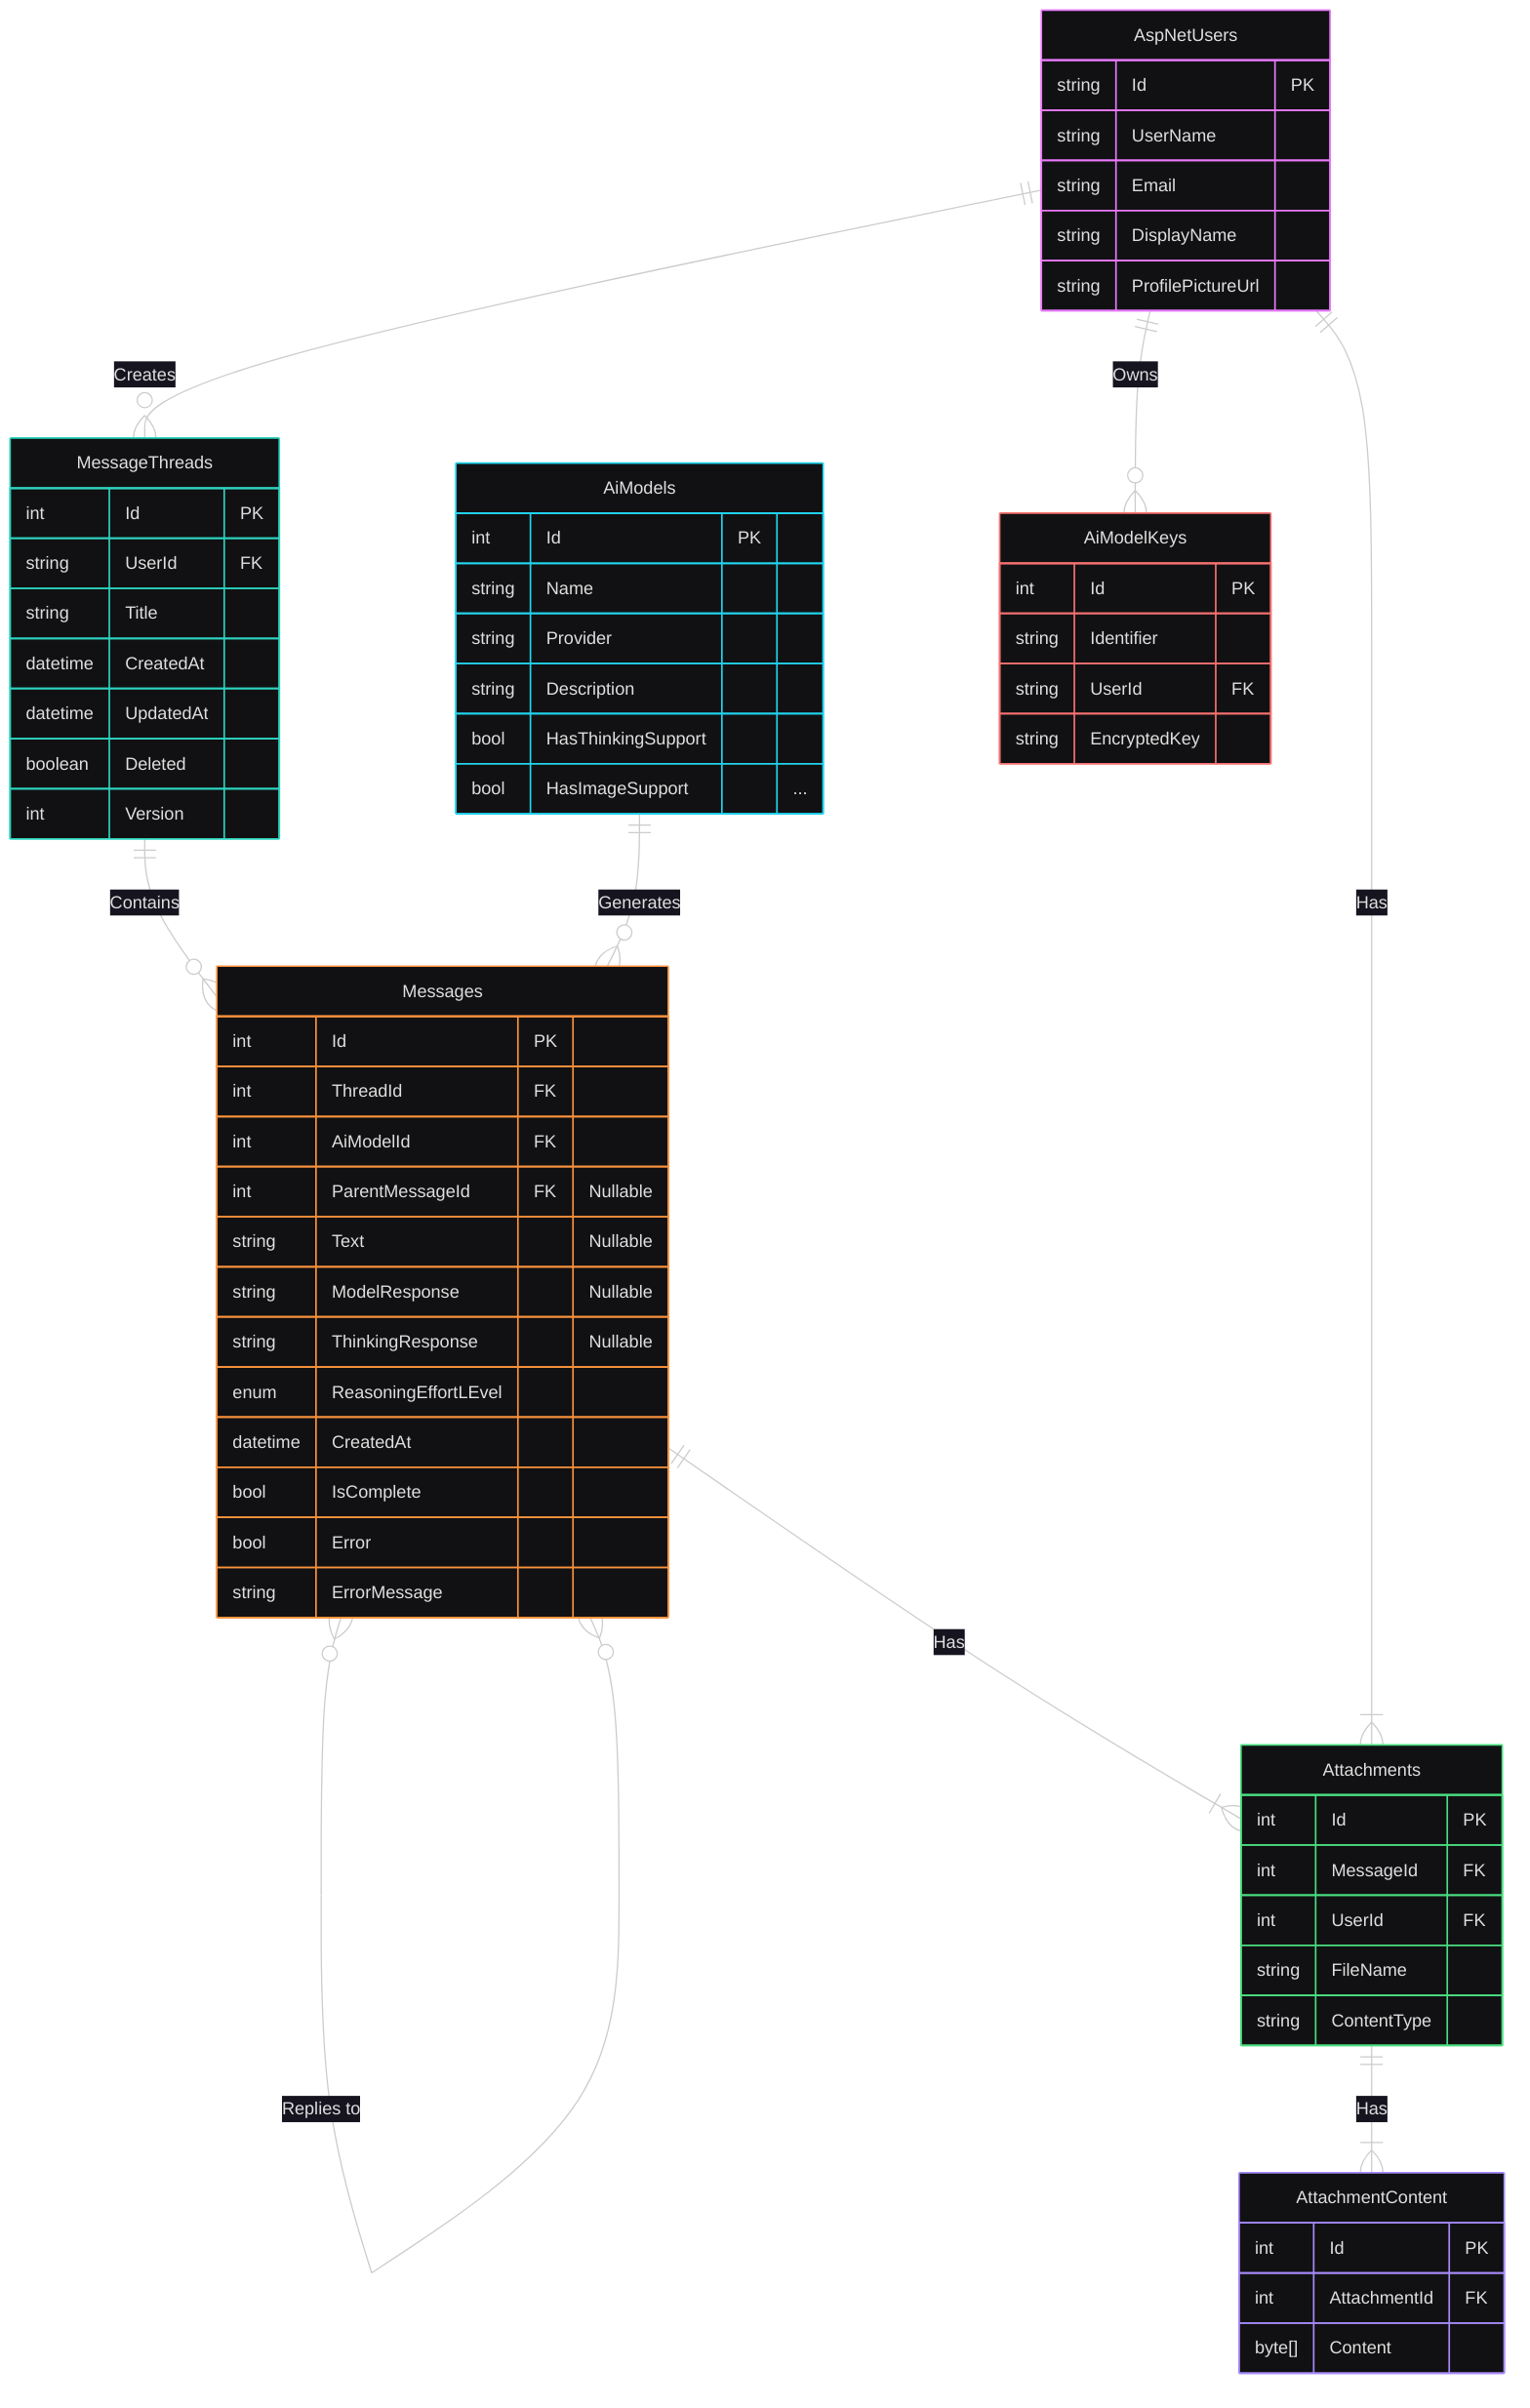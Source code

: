 ---
config:
  theme: redux-dark-color
---
erDiagram
    "AspNetUsers" {
        string Id PK
        string UserName
        string Email
        string DisplayName
        string ProfilePictureUrl
    }
    "MessageThreads" {
        int Id PK
        string UserId FK
        string Title
        datetime CreatedAt
        datetime UpdatedAt
        boolean Deleted
        int Version
    }
    "Messages" {
        int Id PK
        int ThreadId FK
        int AiModelId FK
        int ParentMessageId FK "Nullable"
        string Text "Nullable"
        string ModelResponse "Nullable"
        string ThinkingResponse "Nullable"
        enum ReasoningEffortLEvel
        datetime CreatedAt
        bool IsComplete
        bool Error
        string ErrorMessage
    }
    "AiModels" {
        int Id PK
        string Name
        string Provider
        string Description
        bool HasThinkingSupport
        bool HasImageSupport "..."
    }
    "Attachments" {
        int Id PK
        int MessageId FK
        int UserId FK
        string FileName
        string ContentType
    }
    "AttachmentContent" {
        int Id PK
        int AttachmentId FK
        byte[] Content
    }
    "AiModelKeys" {
        int Id PK
        string Identifier
        string UserId FK
        string EncryptedKey
    }
    "AspNetUsers" ||--o{ "MessageThreads" : "Creates"
    "AspNetUsers" ||--o{ "AiModelKeys" : "Owns"
    "MessageThreads" ||--o{ "Messages" : "Contains"
    "Messages" }o--o{ "Messages" : "Replies to"
    "AiModels" ||--o{ "Messages" : "Generates"
    "Messages" ||--|{ "Attachments" : "Has"
    "AspNetUsers" ||--|{ "Attachments" : "Has"
    "Attachments" ||--|{ "AttachmentContent" : "Has"